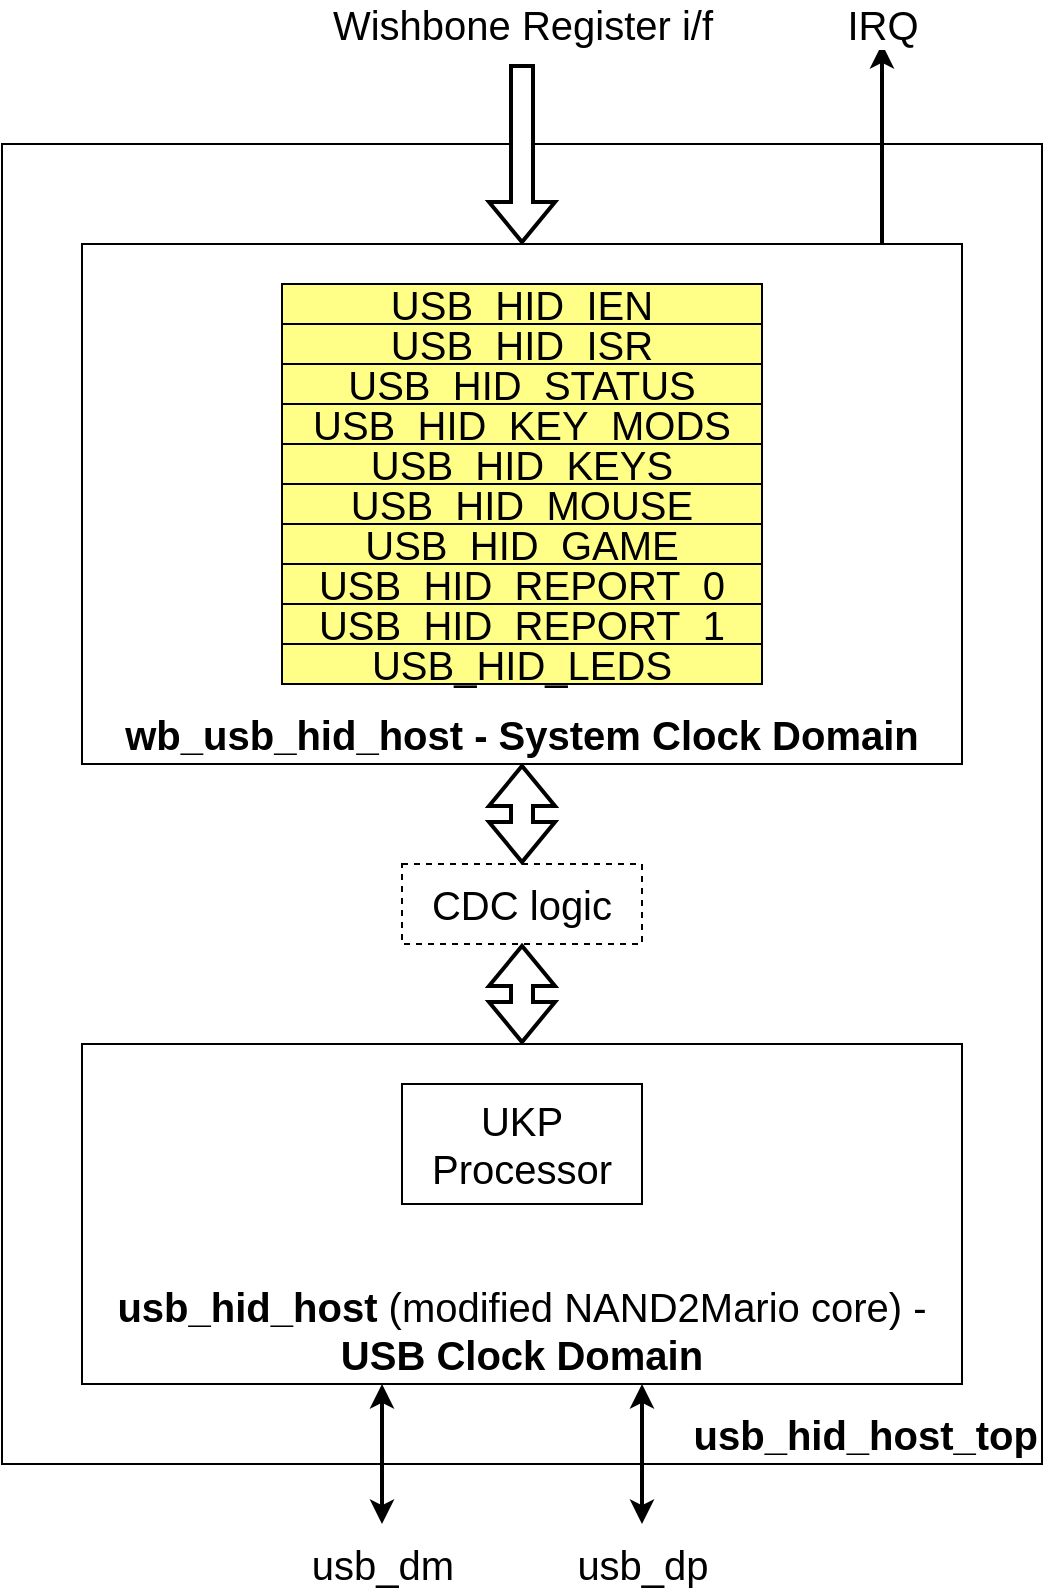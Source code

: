 <mxfile version="19.0.3" type="device"><diagram id="uL66LrPDqBECdU6fwdPg" name="Page-1"><mxGraphModel dx="1038" dy="1741" grid="1" gridSize="10" guides="1" tooltips="1" connect="1" arrows="1" fold="1" page="1" pageScale="1" pageWidth="850" pageHeight="1100" math="0" shadow="0"><root><mxCell id="0"/><mxCell id="1" parent="0"/><mxCell id="V3xOqRG07NHgXIihaQVA-1" value="usb_hid_host_top" style="rounded=0;whiteSpace=wrap;html=1;fontSize=20;strokeWidth=1;verticalAlign=bottom;align=right;fontStyle=1" parent="1" vertex="1"><mxGeometry x="160" width="520" height="660" as="geometry"/></mxCell><mxCell id="V3xOqRG07NHgXIihaQVA-2" value="wb_usb_hid_host - System Clock Domain" style="rounded=0;whiteSpace=wrap;html=1;fontSize=20;strokeWidth=1;verticalAlign=bottom;align=center;fontStyle=1" parent="1" vertex="1"><mxGeometry x="200" y="50" width="440" height="260" as="geometry"/></mxCell><mxCell id="V3xOqRG07NHgXIihaQVA-3" value="&lt;b&gt;usb_hid_host&amp;nbsp;&lt;/b&gt;(modified NAND2Mario core) -&lt;br&gt;&lt;b&gt;USB Clock Domain&lt;/b&gt;" style="rounded=0;whiteSpace=wrap;html=1;fontSize=20;strokeWidth=1;verticalAlign=bottom;" parent="1" vertex="1"><mxGeometry x="200" y="450" width="440" height="170" as="geometry"/></mxCell><mxCell id="V3xOqRG07NHgXIihaQVA-4" value="CDC logic" style="rounded=0;whiteSpace=wrap;html=1;fontSize=20;strokeWidth=1;dashed=1;" parent="1" vertex="1"><mxGeometry x="360" y="360" width="120" height="40" as="geometry"/></mxCell><mxCell id="V3xOqRG07NHgXIihaQVA-5" value="" style="shape=flexArrow;endArrow=classic;startArrow=classic;html=1;rounded=0;fontSize=20;strokeWidth=2;" parent="1" source="V3xOqRG07NHgXIihaQVA-4" target="V3xOqRG07NHgXIihaQVA-2" edge="1"><mxGeometry width="100" height="100" relative="1" as="geometry"><mxPoint x="150" y="500" as="sourcePoint"/><mxPoint x="250" y="400" as="targetPoint"/></mxGeometry></mxCell><mxCell id="V3xOqRG07NHgXIihaQVA-6" value="" style="shape=flexArrow;endArrow=classic;startArrow=classic;html=1;rounded=0;fontSize=20;strokeWidth=2;" parent="1" source="V3xOqRG07NHgXIihaQVA-3" target="V3xOqRG07NHgXIihaQVA-4" edge="1"><mxGeometry width="100" height="100" relative="1" as="geometry"><mxPoint x="150" y="560" as="sourcePoint"/><mxPoint x="250" y="460" as="targetPoint"/></mxGeometry></mxCell><mxCell id="V3xOqRG07NHgXIihaQVA-7" value="Wishbone Register i/f" style="shape=flexArrow;endArrow=classic;html=1;rounded=0;fontSize=20;strokeWidth=2;fillColor=default;" parent="1" target="V3xOqRG07NHgXIihaQVA-2" edge="1"><mxGeometry x="-1" y="-20" width="50" height="50" relative="1" as="geometry"><mxPoint x="420" y="-40" as="sourcePoint"/><mxPoint x="430" y="40" as="targetPoint"/><mxPoint x="20" y="-20" as="offset"/></mxGeometry></mxCell><mxCell id="V3xOqRG07NHgXIihaQVA-10" value="USB_HID_IEN" style="rounded=0;whiteSpace=wrap;html=1;fontSize=20;strokeColor=#000000;strokeWidth=1;fillColor=#FFFF88;" parent="1" vertex="1"><mxGeometry x="300" y="70" width="240" height="20" as="geometry"/></mxCell><mxCell id="V3xOqRG07NHgXIihaQVA-11" value="USB_HID_ISR" style="rounded=0;whiteSpace=wrap;html=1;fontSize=20;strokeColor=#000000;strokeWidth=1;fillColor=#FFFF88;" parent="1" vertex="1"><mxGeometry x="300" y="90" width="240" height="20" as="geometry"/></mxCell><mxCell id="V3xOqRG07NHgXIihaQVA-12" value="USB_HID_STATUS" style="rounded=0;whiteSpace=wrap;html=1;fontSize=20;strokeColor=#000000;strokeWidth=1;fillColor=#FFFF88;" parent="1" vertex="1"><mxGeometry x="300" y="110" width="240" height="20" as="geometry"/></mxCell><mxCell id="V3xOqRG07NHgXIihaQVA-13" value="USB_HID_KEY_MODS" style="rounded=0;whiteSpace=wrap;html=1;fontSize=20;strokeColor=#000000;strokeWidth=1;fillColor=#FFFF88;" parent="1" vertex="1"><mxGeometry x="300" y="130" width="240" height="20" as="geometry"/></mxCell><mxCell id="V3xOqRG07NHgXIihaQVA-14" value="USB_HID_KEYS" style="rounded=0;whiteSpace=wrap;html=1;fontSize=20;strokeColor=#000000;strokeWidth=1;fillColor=#FFFF88;" parent="1" vertex="1"><mxGeometry x="300" y="150" width="240" height="20" as="geometry"/></mxCell><mxCell id="V3xOqRG07NHgXIihaQVA-15" value="USB_HID_MOUSE" style="rounded=0;whiteSpace=wrap;html=1;fontSize=20;strokeColor=#000000;strokeWidth=1;fillColor=#FFFF88;" parent="1" vertex="1"><mxGeometry x="300" y="170" width="240" height="20" as="geometry"/></mxCell><mxCell id="V3xOqRG07NHgXIihaQVA-16" value="USB_HID_GAME" style="rounded=0;whiteSpace=wrap;html=1;fontSize=20;strokeColor=#000000;strokeWidth=1;fillColor=#FFFF88;" parent="1" vertex="1"><mxGeometry x="300" y="190" width="240" height="20" as="geometry"/></mxCell><mxCell id="V3xOqRG07NHgXIihaQVA-17" value="USB_HID_REPORT_0" style="rounded=0;whiteSpace=wrap;html=1;fontSize=20;strokeColor=#000000;strokeWidth=1;fillColor=#FFFF88;" parent="1" vertex="1"><mxGeometry x="300" y="210" width="240" height="20" as="geometry"/></mxCell><mxCell id="V3xOqRG07NHgXIihaQVA-18" value="USB_HID_REPORT_1" style="rounded=0;whiteSpace=wrap;html=1;fontSize=20;strokeColor=#000000;strokeWidth=1;fillColor=#FFFF88;" parent="1" vertex="1"><mxGeometry x="300" y="230" width="240" height="20" as="geometry"/></mxCell><mxCell id="V3xOqRG07NHgXIihaQVA-19" value="USB_HID_LEDS" style="rounded=0;whiteSpace=wrap;html=1;fontSize=20;strokeColor=#000000;strokeWidth=1;fillColor=#FFFF88;" parent="1" vertex="1"><mxGeometry x="300" y="250" width="240" height="20" as="geometry"/></mxCell><mxCell id="V3xOqRG07NHgXIihaQVA-21" value="IRQ" style="endArrow=classic;html=1;rounded=0;fontSize=20;strokeWidth=2;fillColor=default;edgeStyle=orthogonalEdgeStyle;" parent="1" source="V3xOqRG07NHgXIihaQVA-2" edge="1"><mxGeometry x="1" y="10" width="50" height="50" relative="1" as="geometry"><mxPoint x="580" y="-180" as="sourcePoint"/><mxPoint x="600" y="-50" as="targetPoint"/><Array as="points"><mxPoint x="600" y="-30"/><mxPoint x="600" y="-30"/></Array><mxPoint x="10" y="-10" as="offset"/></mxGeometry></mxCell><mxCell id="V3xOqRG07NHgXIihaQVA-22" value="usb_dm" style="endArrow=classic;startArrow=classic;html=1;rounded=0;fontSize=20;strokeWidth=2;fillColor=default;edgeStyle=orthogonalEdgeStyle;" parent="1" target="V3xOqRG07NHgXIihaQVA-3" edge="1"><mxGeometry x="-1" y="-20" width="50" height="50" relative="1" as="geometry"><mxPoint x="350" y="690" as="sourcePoint"/><mxPoint x="400" y="560" as="targetPoint"/><Array as="points"><mxPoint x="350" y="540"/><mxPoint x="350" y="540"/></Array><mxPoint x="-20" y="20" as="offset"/></mxGeometry></mxCell><mxCell id="V3xOqRG07NHgXIihaQVA-24" value="UKP&lt;br&gt;Processor" style="rounded=0;whiteSpace=wrap;html=1;fontSize=20;strokeWidth=1;" parent="1" vertex="1"><mxGeometry x="360" y="470" width="120" height="60" as="geometry"/></mxCell><mxCell id="V3xOqRG07NHgXIihaQVA-25" value="usb_dp" style="endArrow=classic;startArrow=classic;html=1;rounded=0;fontSize=20;strokeWidth=2;fillColor=default;edgeStyle=orthogonalEdgeStyle;" parent="1" target="V3xOqRG07NHgXIihaQVA-3" edge="1"><mxGeometry x="-1" y="-20" width="50" height="50" relative="1" as="geometry"><mxPoint x="480" y="690" as="sourcePoint"/><mxPoint x="530" y="730" as="targetPoint"/><Array as="points"><mxPoint x="480" y="640"/><mxPoint x="480" y="640"/></Array><mxPoint x="-20" y="20" as="offset"/></mxGeometry></mxCell></root></mxGraphModel></diagram></mxfile>